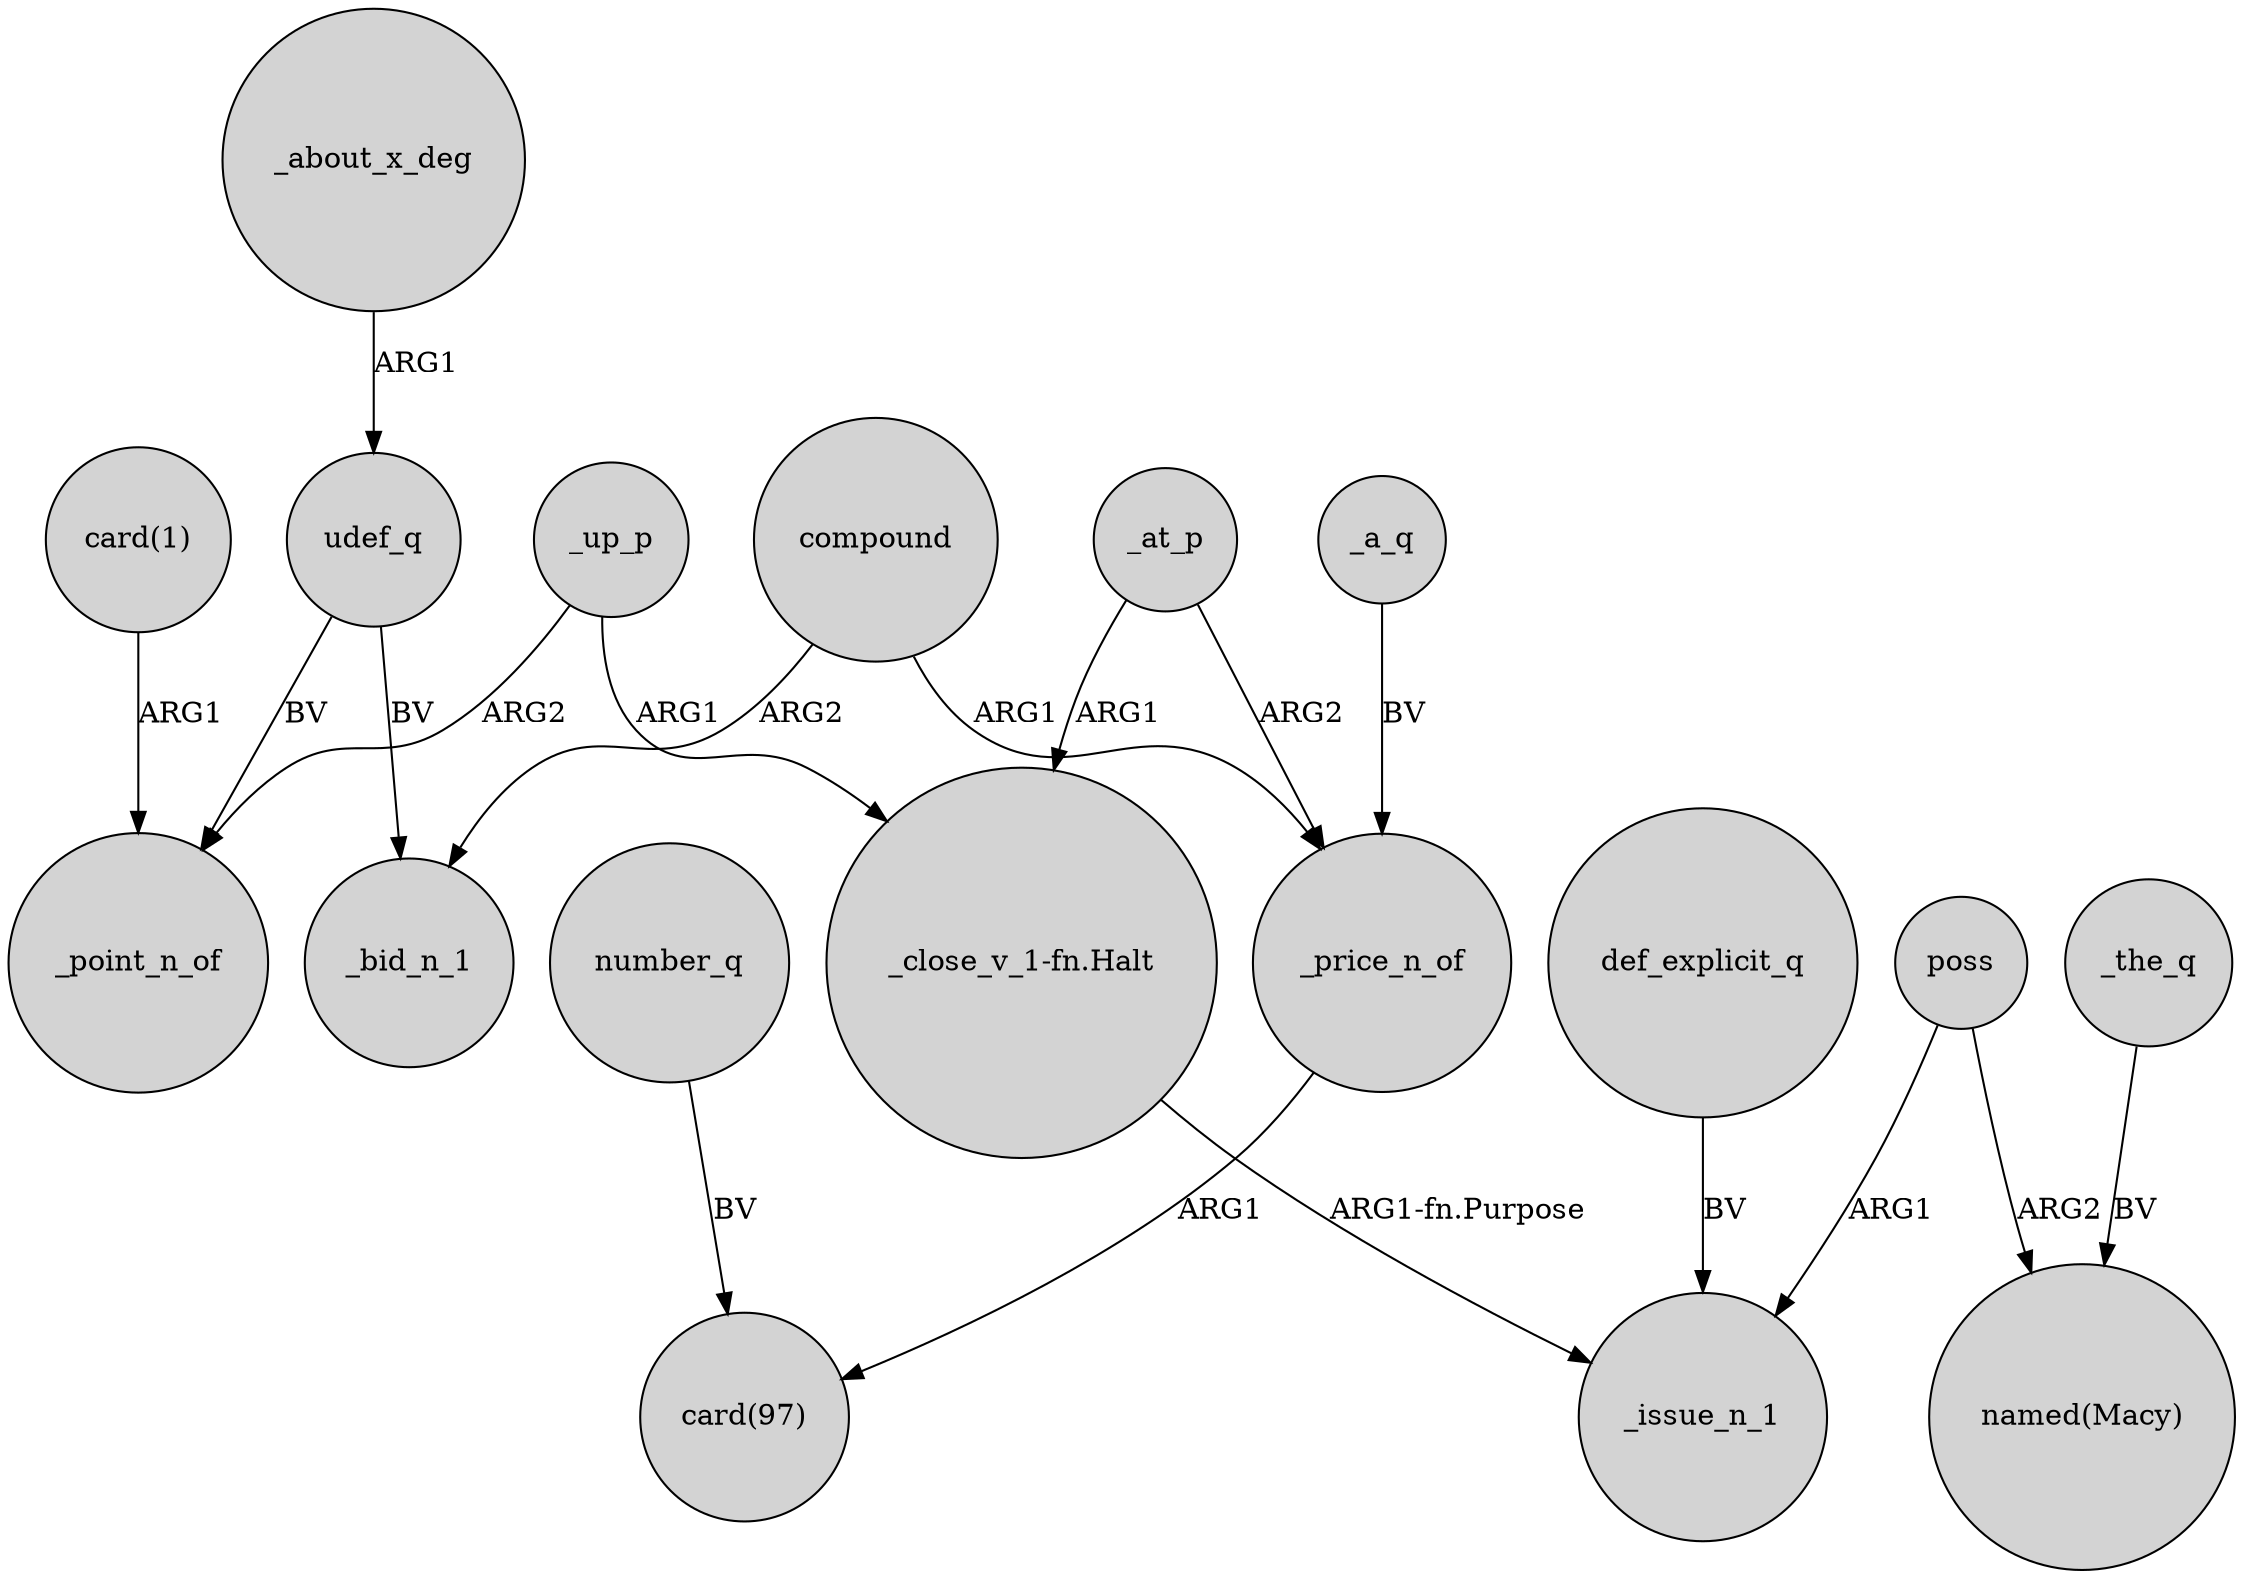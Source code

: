 digraph {
	node [shape=circle style=filled]
	compound -> _bid_n_1 [label=ARG2]
	poss -> "named(Macy)" [label=ARG2]
	_the_q -> "named(Macy)" [label=BV]
	"card(1)" -> _point_n_of [label=ARG1]
	poss -> _issue_n_1 [label=ARG1]
	_at_p -> "_close_v_1-fn.Halt" [label=ARG1]
	number_q -> "card(97)" [label=BV]
	_up_p -> _point_n_of [label=ARG2]
	_at_p -> _price_n_of [label=ARG2]
	udef_q -> _point_n_of [label=BV]
	def_explicit_q -> _issue_n_1 [label=BV]
	compound -> _price_n_of [label=ARG1]
	"_close_v_1-fn.Halt" -> _issue_n_1 [label="ARG1-fn.Purpose"]
	_about_x_deg -> udef_q [label=ARG1]
	udef_q -> _bid_n_1 [label=BV]
	_up_p -> "_close_v_1-fn.Halt" [label=ARG1]
	_a_q -> _price_n_of [label=BV]
	_price_n_of -> "card(97)" [label=ARG1]
}
